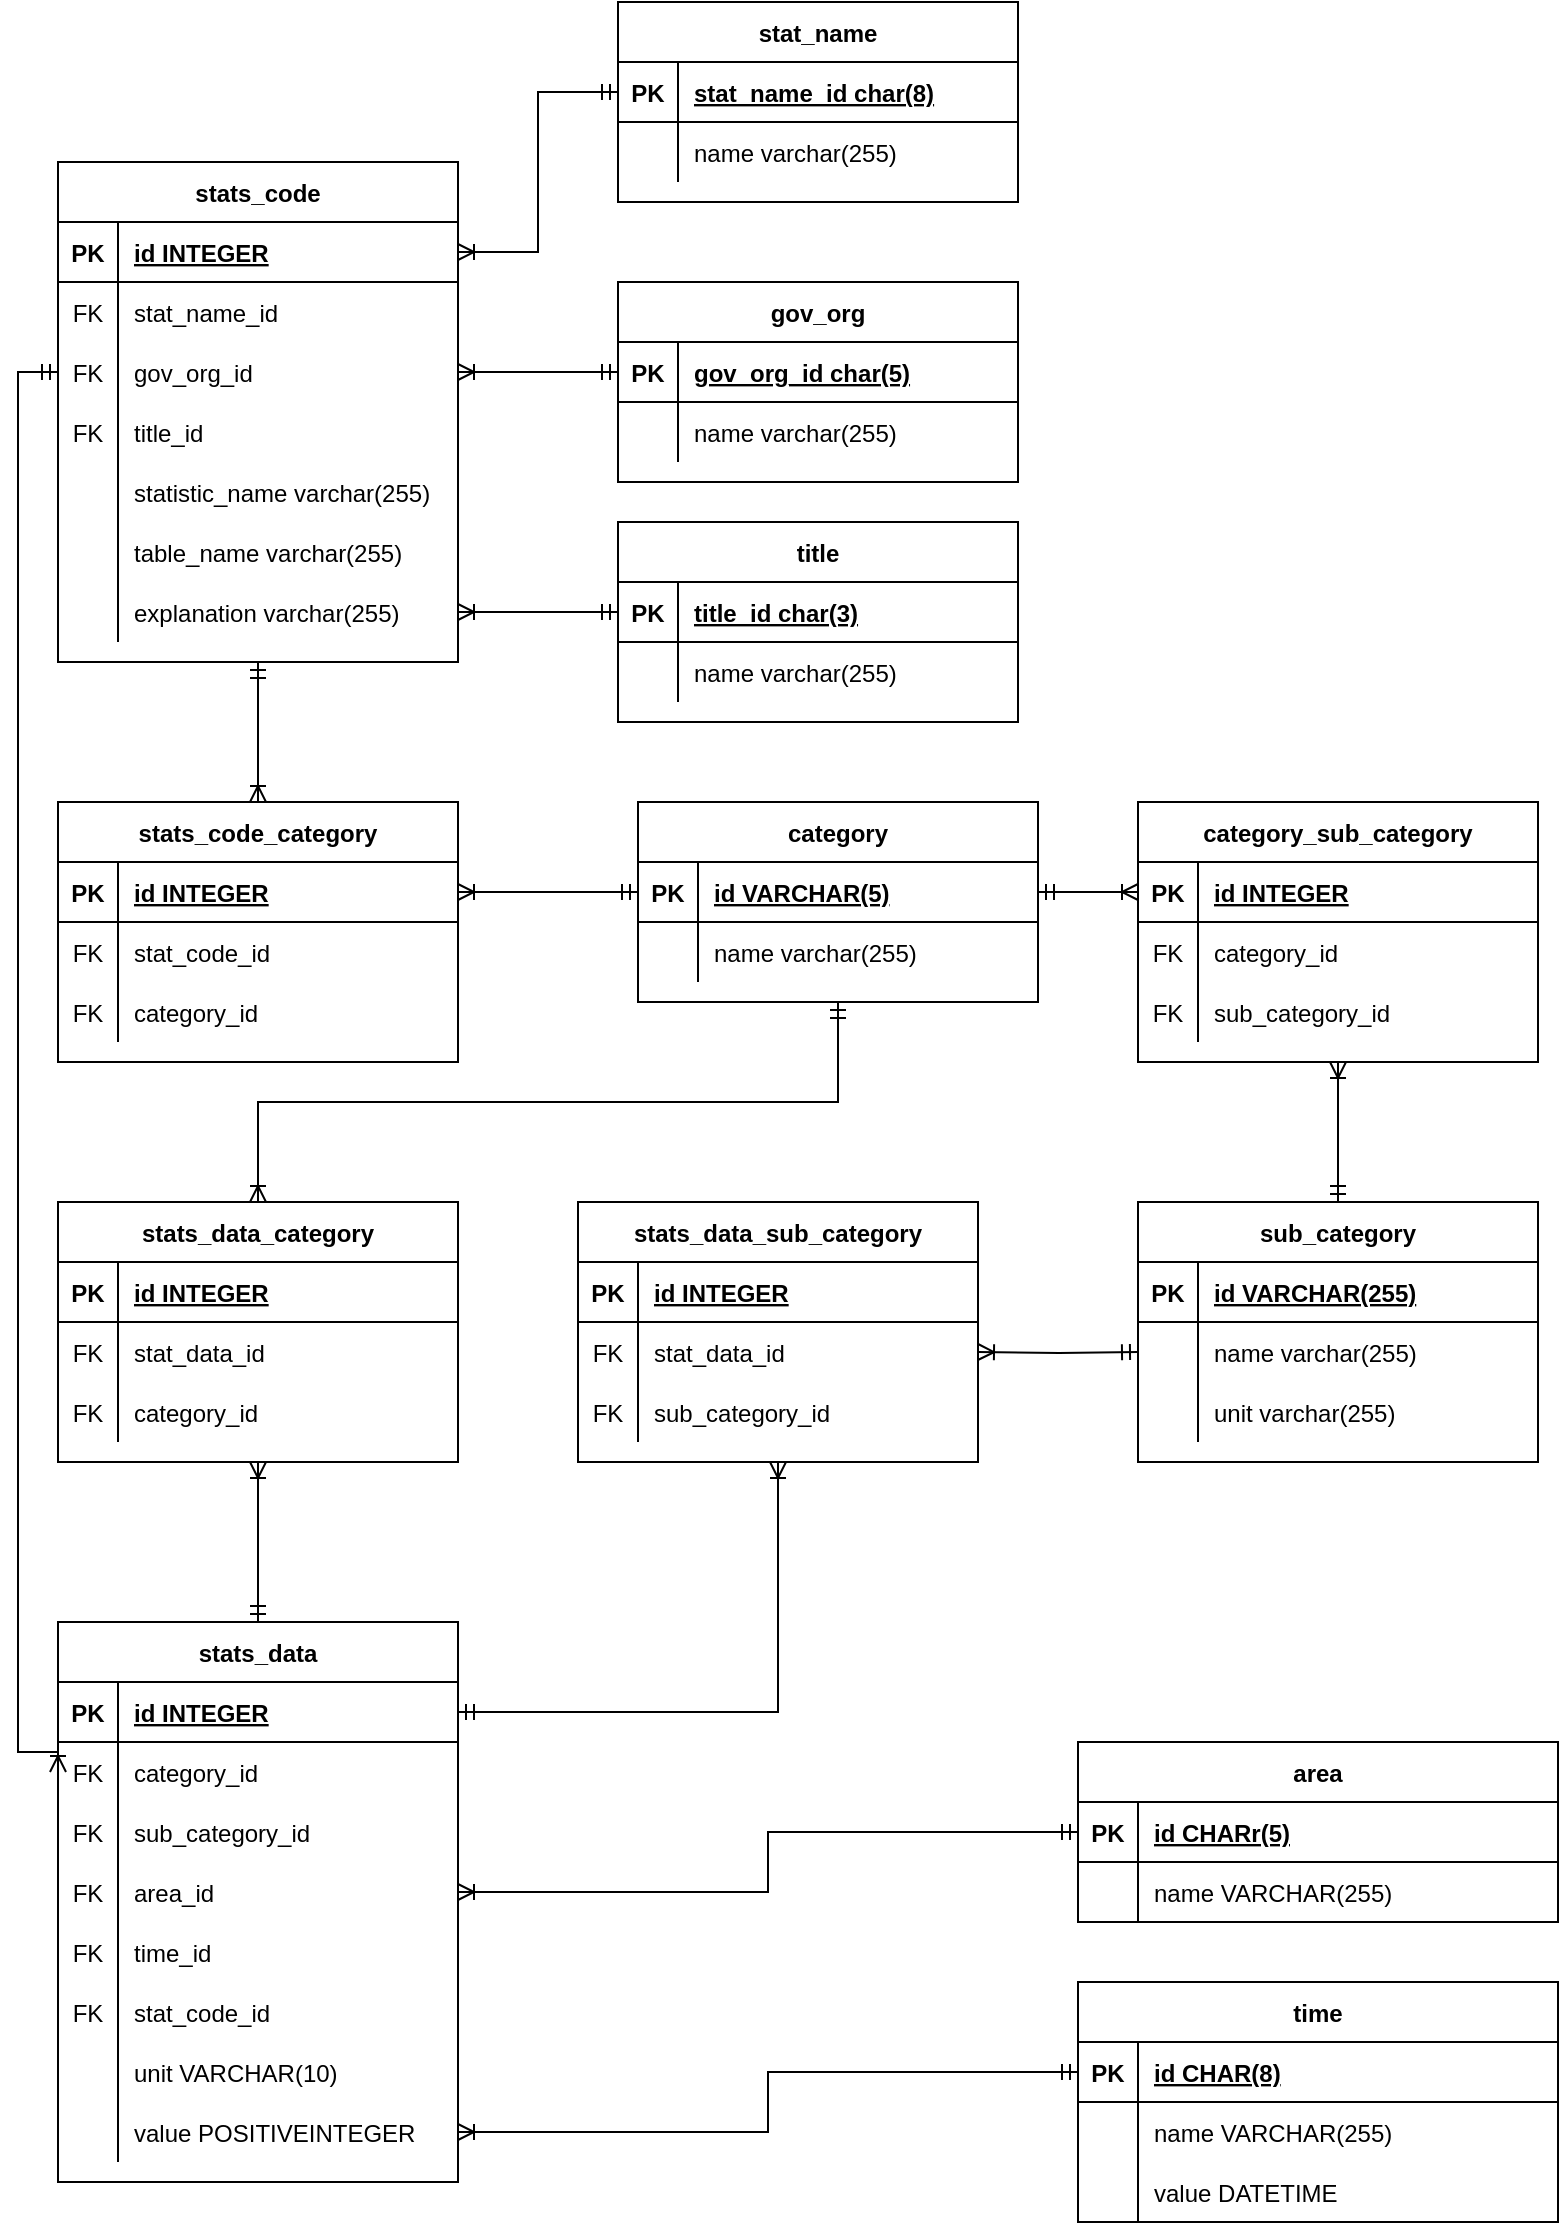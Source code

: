 <mxfile version="13.10.0" type="embed">
    <diagram name="総務省-人口推移" id="QLAtJqfeh-zhc2LYLoHJ">
        <mxGraphModel dx="878" dy="922" grid="1" gridSize="10" guides="1" tooltips="1" connect="1" arrows="1" fold="1" page="1" pageScale="1" pageWidth="827" pageHeight="1169" math="0" shadow="0">
            <root>
                <mxCell id="s3LGHubseZF1vsQ7J8gT-0"/>
                <mxCell id="s3LGHubseZF1vsQ7J8gT-1" parent="s3LGHubseZF1vsQ7J8gT-0"/>
                <mxCell id="s3LGHubseZF1vsQ7J8gT-2" value="stat_name" style="shape=table;startSize=30;container=1;collapsible=1;childLayout=tableLayout;fixedRows=1;rowLines=0;fontStyle=1;align=center;resizeLast=1;" parent="s3LGHubseZF1vsQ7J8gT-1" vertex="1">
                    <mxGeometry x="320" y="30" width="200" height="100" as="geometry">
                        <mxRectangle x="90" y="70" width="100" height="30" as="alternateBounds"/>
                    </mxGeometry>
                </mxCell>
                <mxCell id="s3LGHubseZF1vsQ7J8gT-3" value="" style="shape=partialRectangle;collapsible=0;dropTarget=0;pointerEvents=0;fillColor=none;top=0;left=0;bottom=1;right=0;points=[[0,0.5],[1,0.5]];portConstraint=eastwest;" parent="s3LGHubseZF1vsQ7J8gT-2" vertex="1">
                    <mxGeometry y="30" width="200" height="30" as="geometry"/>
                </mxCell>
                <mxCell id="s3LGHubseZF1vsQ7J8gT-4" value="PK" style="shape=partialRectangle;connectable=0;fillColor=none;top=0;left=0;bottom=0;right=0;fontStyle=1;overflow=hidden;" parent="s3LGHubseZF1vsQ7J8gT-3" vertex="1">
                    <mxGeometry width="30" height="30" as="geometry"/>
                </mxCell>
                <mxCell id="s3LGHubseZF1vsQ7J8gT-5" value="stat_name_id char(8)" style="shape=partialRectangle;connectable=0;fillColor=none;top=0;left=0;bottom=0;right=0;align=left;spacingLeft=6;fontStyle=5;overflow=hidden;" parent="s3LGHubseZF1vsQ7J8gT-3" vertex="1">
                    <mxGeometry x="30" width="170" height="30" as="geometry"/>
                </mxCell>
                <mxCell id="s3LGHubseZF1vsQ7J8gT-6" value="" style="shape=partialRectangle;collapsible=0;dropTarget=0;pointerEvents=0;fillColor=none;top=0;left=0;bottom=0;right=0;points=[[0,0.5],[1,0.5]];portConstraint=eastwest;" parent="s3LGHubseZF1vsQ7J8gT-2" vertex="1">
                    <mxGeometry y="60" width="200" height="30" as="geometry"/>
                </mxCell>
                <mxCell id="s3LGHubseZF1vsQ7J8gT-7" value="" style="shape=partialRectangle;connectable=0;fillColor=none;top=0;left=0;bottom=0;right=0;editable=1;overflow=hidden;" parent="s3LGHubseZF1vsQ7J8gT-6" vertex="1">
                    <mxGeometry width="30" height="30" as="geometry"/>
                </mxCell>
                <mxCell id="s3LGHubseZF1vsQ7J8gT-8" value="name varchar(255)" style="shape=partialRectangle;connectable=0;fillColor=none;top=0;left=0;bottom=0;right=0;align=left;spacingLeft=6;overflow=hidden;" parent="s3LGHubseZF1vsQ7J8gT-6" vertex="1">
                    <mxGeometry x="30" width="170" height="30" as="geometry"/>
                </mxCell>
                <mxCell id="s3LGHubseZF1vsQ7J8gT-9" value="gov_org" style="shape=table;startSize=30;container=1;collapsible=1;childLayout=tableLayout;fixedRows=1;rowLines=0;fontStyle=1;align=center;resizeLast=1;" parent="s3LGHubseZF1vsQ7J8gT-1" vertex="1">
                    <mxGeometry x="320" y="170" width="200" height="100" as="geometry">
                        <mxRectangle x="90" y="70" width="100" height="30" as="alternateBounds"/>
                    </mxGeometry>
                </mxCell>
                <mxCell id="s3LGHubseZF1vsQ7J8gT-10" value="" style="shape=partialRectangle;collapsible=0;dropTarget=0;pointerEvents=0;fillColor=none;top=0;left=0;bottom=1;right=0;points=[[0,0.5],[1,0.5]];portConstraint=eastwest;" parent="s3LGHubseZF1vsQ7J8gT-9" vertex="1">
                    <mxGeometry y="30" width="200" height="30" as="geometry"/>
                </mxCell>
                <mxCell id="s3LGHubseZF1vsQ7J8gT-11" value="PK" style="shape=partialRectangle;connectable=0;fillColor=none;top=0;left=0;bottom=0;right=0;fontStyle=1;overflow=hidden;" parent="s3LGHubseZF1vsQ7J8gT-10" vertex="1">
                    <mxGeometry width="30" height="30" as="geometry"/>
                </mxCell>
                <mxCell id="s3LGHubseZF1vsQ7J8gT-12" value="gov_org_id char(5)" style="shape=partialRectangle;connectable=0;fillColor=none;top=0;left=0;bottom=0;right=0;align=left;spacingLeft=6;fontStyle=5;overflow=hidden;" parent="s3LGHubseZF1vsQ7J8gT-10" vertex="1">
                    <mxGeometry x="30" width="170" height="30" as="geometry"/>
                </mxCell>
                <mxCell id="s3LGHubseZF1vsQ7J8gT-13" value="" style="shape=partialRectangle;collapsible=0;dropTarget=0;pointerEvents=0;fillColor=none;top=0;left=0;bottom=0;right=0;points=[[0,0.5],[1,0.5]];portConstraint=eastwest;" parent="s3LGHubseZF1vsQ7J8gT-9" vertex="1">
                    <mxGeometry y="60" width="200" height="30" as="geometry"/>
                </mxCell>
                <mxCell id="s3LGHubseZF1vsQ7J8gT-14" value="" style="shape=partialRectangle;connectable=0;fillColor=none;top=0;left=0;bottom=0;right=0;editable=1;overflow=hidden;" parent="s3LGHubseZF1vsQ7J8gT-13" vertex="1">
                    <mxGeometry width="30" height="30" as="geometry"/>
                </mxCell>
                <mxCell id="s3LGHubseZF1vsQ7J8gT-15" value="name varchar(255)" style="shape=partialRectangle;connectable=0;fillColor=none;top=0;left=0;bottom=0;right=0;align=left;spacingLeft=6;overflow=hidden;" parent="s3LGHubseZF1vsQ7J8gT-13" vertex="1">
                    <mxGeometry x="30" width="170" height="30" as="geometry"/>
                </mxCell>
                <mxCell id="s3LGHubseZF1vsQ7J8gT-16" value="title" style="shape=table;startSize=30;container=1;collapsible=1;childLayout=tableLayout;fixedRows=1;rowLines=0;fontStyle=1;align=center;resizeLast=1;" parent="s3LGHubseZF1vsQ7J8gT-1" vertex="1">
                    <mxGeometry x="320" y="290" width="200" height="100" as="geometry">
                        <mxRectangle x="90" y="70" width="100" height="30" as="alternateBounds"/>
                    </mxGeometry>
                </mxCell>
                <mxCell id="s3LGHubseZF1vsQ7J8gT-17" value="" style="shape=partialRectangle;collapsible=0;dropTarget=0;pointerEvents=0;fillColor=none;top=0;left=0;bottom=1;right=0;points=[[0,0.5],[1,0.5]];portConstraint=eastwest;" parent="s3LGHubseZF1vsQ7J8gT-16" vertex="1">
                    <mxGeometry y="30" width="200" height="30" as="geometry"/>
                </mxCell>
                <mxCell id="s3LGHubseZF1vsQ7J8gT-18" value="PK" style="shape=partialRectangle;connectable=0;fillColor=none;top=0;left=0;bottom=0;right=0;fontStyle=1;overflow=hidden;" parent="s3LGHubseZF1vsQ7J8gT-17" vertex="1">
                    <mxGeometry width="30" height="30" as="geometry"/>
                </mxCell>
                <mxCell id="s3LGHubseZF1vsQ7J8gT-19" value="title_id char(3)" style="shape=partialRectangle;connectable=0;fillColor=none;top=0;left=0;bottom=0;right=0;align=left;spacingLeft=6;fontStyle=5;overflow=hidden;" parent="s3LGHubseZF1vsQ7J8gT-17" vertex="1">
                    <mxGeometry x="30" width="170" height="30" as="geometry"/>
                </mxCell>
                <mxCell id="s3LGHubseZF1vsQ7J8gT-20" value="" style="shape=partialRectangle;collapsible=0;dropTarget=0;pointerEvents=0;fillColor=none;top=0;left=0;bottom=0;right=0;points=[[0,0.5],[1,0.5]];portConstraint=eastwest;" parent="s3LGHubseZF1vsQ7J8gT-16" vertex="1">
                    <mxGeometry y="60" width="200" height="30" as="geometry"/>
                </mxCell>
                <mxCell id="s3LGHubseZF1vsQ7J8gT-21" value="" style="shape=partialRectangle;connectable=0;fillColor=none;top=0;left=0;bottom=0;right=0;editable=1;overflow=hidden;" parent="s3LGHubseZF1vsQ7J8gT-20" vertex="1">
                    <mxGeometry width="30" height="30" as="geometry"/>
                </mxCell>
                <mxCell id="s3LGHubseZF1vsQ7J8gT-22" value="name varchar(255)" style="shape=partialRectangle;connectable=0;fillColor=none;top=0;left=0;bottom=0;right=0;align=left;spacingLeft=6;overflow=hidden;" parent="s3LGHubseZF1vsQ7J8gT-20" vertex="1">
                    <mxGeometry x="30" width="170" height="30" as="geometry"/>
                </mxCell>
                <mxCell id="s3LGHubseZF1vsQ7J8gT-23" value="stats_code" style="shape=table;startSize=30;container=1;collapsible=1;childLayout=tableLayout;fixedRows=1;rowLines=0;fontStyle=1;align=center;resizeLast=1;" parent="s3LGHubseZF1vsQ7J8gT-1" vertex="1">
                    <mxGeometry x="40" y="110" width="200" height="250" as="geometry"/>
                </mxCell>
                <mxCell id="s3LGHubseZF1vsQ7J8gT-24" value="" style="shape=partialRectangle;collapsible=0;dropTarget=0;pointerEvents=0;fillColor=none;top=0;left=0;bottom=1;right=0;points=[[0,0.5],[1,0.5]];portConstraint=eastwest;" parent="s3LGHubseZF1vsQ7J8gT-23" vertex="1">
                    <mxGeometry y="30" width="200" height="30" as="geometry"/>
                </mxCell>
                <mxCell id="s3LGHubseZF1vsQ7J8gT-25" value="PK" style="shape=partialRectangle;connectable=0;fillColor=none;top=0;left=0;bottom=0;right=0;fontStyle=1;overflow=hidden;" parent="s3LGHubseZF1vsQ7J8gT-24" vertex="1">
                    <mxGeometry width="30" height="30" as="geometry"/>
                </mxCell>
                <mxCell id="s3LGHubseZF1vsQ7J8gT-26" value="id INTEGER" style="shape=partialRectangle;connectable=0;fillColor=none;top=0;left=0;bottom=0;right=0;align=left;spacingLeft=6;fontStyle=5;overflow=hidden;" parent="s3LGHubseZF1vsQ7J8gT-24" vertex="1">
                    <mxGeometry x="30" width="170" height="30" as="geometry"/>
                </mxCell>
                <mxCell id="s3LGHubseZF1vsQ7J8gT-27" value="" style="shape=partialRectangle;collapsible=0;dropTarget=0;pointerEvents=0;fillColor=none;top=0;left=0;bottom=0;right=0;points=[[0,0.5],[1,0.5]];portConstraint=eastwest;" parent="s3LGHubseZF1vsQ7J8gT-23" vertex="1">
                    <mxGeometry y="60" width="200" height="30" as="geometry"/>
                </mxCell>
                <mxCell id="s3LGHubseZF1vsQ7J8gT-28" value="FK" style="shape=partialRectangle;connectable=0;fillColor=none;top=0;left=0;bottom=0;right=0;fontStyle=0;overflow=hidden;" parent="s3LGHubseZF1vsQ7J8gT-27" vertex="1">
                    <mxGeometry width="30" height="30" as="geometry"/>
                </mxCell>
                <mxCell id="s3LGHubseZF1vsQ7J8gT-29" value="stat_name_id" style="shape=partialRectangle;connectable=0;fillColor=none;top=0;left=0;bottom=0;right=0;align=left;spacingLeft=6;fontStyle=0;overflow=hidden;" parent="s3LGHubseZF1vsQ7J8gT-27" vertex="1">
                    <mxGeometry x="30" width="170" height="30" as="geometry"/>
                </mxCell>
                <mxCell id="s3LGHubseZF1vsQ7J8gT-30" value="" style="shape=partialRectangle;collapsible=0;dropTarget=0;pointerEvents=0;fillColor=none;top=0;left=0;bottom=0;right=0;points=[[0,0.5],[1,0.5]];portConstraint=eastwest;" parent="s3LGHubseZF1vsQ7J8gT-23" vertex="1">
                    <mxGeometry y="90" width="200" height="30" as="geometry"/>
                </mxCell>
                <mxCell id="s3LGHubseZF1vsQ7J8gT-31" value="FK" style="shape=partialRectangle;connectable=0;fillColor=none;top=0;left=0;bottom=0;right=0;editable=1;overflow=hidden;" parent="s3LGHubseZF1vsQ7J8gT-30" vertex="1">
                    <mxGeometry width="30" height="30" as="geometry"/>
                </mxCell>
                <mxCell id="s3LGHubseZF1vsQ7J8gT-32" value="gov_org_id" style="shape=partialRectangle;connectable=0;fillColor=none;top=0;left=0;bottom=0;right=0;align=left;spacingLeft=6;overflow=hidden;" parent="s3LGHubseZF1vsQ7J8gT-30" vertex="1">
                    <mxGeometry x="30" width="170" height="30" as="geometry"/>
                </mxCell>
                <mxCell id="s3LGHubseZF1vsQ7J8gT-33" value="" style="shape=partialRectangle;collapsible=0;dropTarget=0;pointerEvents=0;fillColor=none;top=0;left=0;bottom=0;right=0;points=[[0,0.5],[1,0.5]];portConstraint=eastwest;" parent="s3LGHubseZF1vsQ7J8gT-23" vertex="1">
                    <mxGeometry y="120" width="200" height="30" as="geometry"/>
                </mxCell>
                <mxCell id="s3LGHubseZF1vsQ7J8gT-34" value="FK" style="shape=partialRectangle;connectable=0;fillColor=none;top=0;left=0;bottom=0;right=0;editable=1;overflow=hidden;" parent="s3LGHubseZF1vsQ7J8gT-33" vertex="1">
                    <mxGeometry width="30" height="30" as="geometry"/>
                </mxCell>
                <mxCell id="s3LGHubseZF1vsQ7J8gT-35" value="title_id" style="shape=partialRectangle;connectable=0;fillColor=none;top=0;left=0;bottom=0;right=0;align=left;spacingLeft=6;overflow=hidden;" parent="s3LGHubseZF1vsQ7J8gT-33" vertex="1">
                    <mxGeometry x="30" width="170" height="30" as="geometry"/>
                </mxCell>
                <mxCell id="s3LGHubseZF1vsQ7J8gT-36" value="" style="shape=partialRectangle;collapsible=0;dropTarget=0;pointerEvents=0;fillColor=none;top=0;left=0;bottom=0;right=0;points=[[0,0.5],[1,0.5]];portConstraint=eastwest;" parent="s3LGHubseZF1vsQ7J8gT-23" vertex="1">
                    <mxGeometry y="150" width="200" height="30" as="geometry"/>
                </mxCell>
                <mxCell id="s3LGHubseZF1vsQ7J8gT-37" value="" style="shape=partialRectangle;connectable=0;fillColor=none;top=0;left=0;bottom=0;right=0;editable=1;overflow=hidden;" parent="s3LGHubseZF1vsQ7J8gT-36" vertex="1">
                    <mxGeometry width="30" height="30" as="geometry"/>
                </mxCell>
                <mxCell id="s3LGHubseZF1vsQ7J8gT-38" value="statistic_name varchar(255)" style="shape=partialRectangle;connectable=0;fillColor=none;top=0;left=0;bottom=0;right=0;align=left;spacingLeft=6;overflow=hidden;" parent="s3LGHubseZF1vsQ7J8gT-36" vertex="1">
                    <mxGeometry x="30" width="170" height="30" as="geometry"/>
                </mxCell>
                <mxCell id="s3LGHubseZF1vsQ7J8gT-39" value="" style="shape=partialRectangle;collapsible=0;dropTarget=0;pointerEvents=0;fillColor=none;top=0;left=0;bottom=0;right=0;points=[[0,0.5],[1,0.5]];portConstraint=eastwest;" parent="s3LGHubseZF1vsQ7J8gT-23" vertex="1">
                    <mxGeometry y="180" width="200" height="30" as="geometry"/>
                </mxCell>
                <mxCell id="s3LGHubseZF1vsQ7J8gT-40" value="" style="shape=partialRectangle;connectable=0;fillColor=none;top=0;left=0;bottom=0;right=0;editable=1;overflow=hidden;" parent="s3LGHubseZF1vsQ7J8gT-39" vertex="1">
                    <mxGeometry width="30" height="30" as="geometry"/>
                </mxCell>
                <mxCell id="s3LGHubseZF1vsQ7J8gT-41" value="table_name varchar(255)" style="shape=partialRectangle;connectable=0;fillColor=none;top=0;left=0;bottom=0;right=0;align=left;spacingLeft=6;overflow=hidden;" parent="s3LGHubseZF1vsQ7J8gT-39" vertex="1">
                    <mxGeometry x="30" width="170" height="30" as="geometry"/>
                </mxCell>
                <mxCell id="s3LGHubseZF1vsQ7J8gT-42" value="" style="shape=partialRectangle;collapsible=0;dropTarget=0;pointerEvents=0;fillColor=none;top=0;left=0;bottom=0;right=0;points=[[0,0.5],[1,0.5]];portConstraint=eastwest;" parent="s3LGHubseZF1vsQ7J8gT-23" vertex="1">
                    <mxGeometry y="210" width="200" height="30" as="geometry"/>
                </mxCell>
                <mxCell id="s3LGHubseZF1vsQ7J8gT-43" value="" style="shape=partialRectangle;connectable=0;fillColor=none;top=0;left=0;bottom=0;right=0;editable=1;overflow=hidden;" parent="s3LGHubseZF1vsQ7J8gT-42" vertex="1">
                    <mxGeometry width="30" height="30" as="geometry"/>
                </mxCell>
                <mxCell id="s3LGHubseZF1vsQ7J8gT-44" value="explanation varchar(255)" style="shape=partialRectangle;connectable=0;fillColor=none;top=0;left=0;bottom=0;right=0;align=left;spacingLeft=6;overflow=hidden;" parent="s3LGHubseZF1vsQ7J8gT-42" vertex="1">
                    <mxGeometry x="30" width="170" height="30" as="geometry"/>
                </mxCell>
                <mxCell id="s3LGHubseZF1vsQ7J8gT-45" value="stats_data" style="shape=table;startSize=30;container=1;collapsible=1;childLayout=tableLayout;fixedRows=1;rowLines=0;fontStyle=1;align=center;resizeLast=1;" parent="s3LGHubseZF1vsQ7J8gT-1" vertex="1">
                    <mxGeometry x="40" y="840" width="200" height="280" as="geometry"/>
                </mxCell>
                <mxCell id="s3LGHubseZF1vsQ7J8gT-46" value="" style="shape=partialRectangle;collapsible=0;dropTarget=0;pointerEvents=0;fillColor=none;top=0;left=0;bottom=1;right=0;points=[[0,0.5],[1,0.5]];portConstraint=eastwest;" parent="s3LGHubseZF1vsQ7J8gT-45" vertex="1">
                    <mxGeometry y="30" width="200" height="30" as="geometry"/>
                </mxCell>
                <mxCell id="s3LGHubseZF1vsQ7J8gT-47" value="PK" style="shape=partialRectangle;connectable=0;fillColor=none;top=0;left=0;bottom=0;right=0;fontStyle=1;overflow=hidden;" parent="s3LGHubseZF1vsQ7J8gT-46" vertex="1">
                    <mxGeometry width="30" height="30" as="geometry"/>
                </mxCell>
                <mxCell id="s3LGHubseZF1vsQ7J8gT-48" value="id INTEGER" style="shape=partialRectangle;connectable=0;fillColor=none;top=0;left=0;bottom=0;right=0;align=left;spacingLeft=6;fontStyle=5;overflow=hidden;" parent="s3LGHubseZF1vsQ7J8gT-46" vertex="1">
                    <mxGeometry x="30" width="170" height="30" as="geometry"/>
                </mxCell>
                <mxCell id="s3LGHubseZF1vsQ7J8gT-49" value="" style="shape=partialRectangle;collapsible=0;dropTarget=0;pointerEvents=0;fillColor=none;top=0;left=0;bottom=0;right=0;points=[[0,0.5],[1,0.5]];portConstraint=eastwest;" parent="s3LGHubseZF1vsQ7J8gT-45" vertex="1">
                    <mxGeometry y="60" width="200" height="30" as="geometry"/>
                </mxCell>
                <mxCell id="s3LGHubseZF1vsQ7J8gT-50" value="FK" style="shape=partialRectangle;connectable=0;fillColor=none;top=0;left=0;bottom=0;right=0;editable=1;overflow=hidden;" parent="s3LGHubseZF1vsQ7J8gT-49" vertex="1">
                    <mxGeometry width="30" height="30" as="geometry"/>
                </mxCell>
                <mxCell id="s3LGHubseZF1vsQ7J8gT-51" value="category_id" style="shape=partialRectangle;connectable=0;fillColor=none;top=0;left=0;bottom=0;right=0;align=left;spacingLeft=6;overflow=hidden;" parent="s3LGHubseZF1vsQ7J8gT-49" vertex="1">
                    <mxGeometry x="30" width="170" height="30" as="geometry"/>
                </mxCell>
                <mxCell id="TwihIt5AdiHZmhEPy1HX-29" value="" style="shape=partialRectangle;collapsible=0;dropTarget=0;pointerEvents=0;fillColor=none;top=0;left=0;bottom=0;right=0;points=[[0,0.5],[1,0.5]];portConstraint=eastwest;" vertex="1" parent="s3LGHubseZF1vsQ7J8gT-45">
                    <mxGeometry y="90" width="200" height="30" as="geometry"/>
                </mxCell>
                <mxCell id="TwihIt5AdiHZmhEPy1HX-30" value="FK" style="shape=partialRectangle;connectable=0;fillColor=none;top=0;left=0;bottom=0;right=0;editable=1;overflow=hidden;" vertex="1" parent="TwihIt5AdiHZmhEPy1HX-29">
                    <mxGeometry width="30" height="30" as="geometry"/>
                </mxCell>
                <mxCell id="TwihIt5AdiHZmhEPy1HX-31" value="sub_category_id" style="shape=partialRectangle;connectable=0;fillColor=none;top=0;left=0;bottom=0;right=0;align=left;spacingLeft=6;overflow=hidden;" vertex="1" parent="TwihIt5AdiHZmhEPy1HX-29">
                    <mxGeometry x="30" width="170" height="30" as="geometry"/>
                </mxCell>
                <mxCell id="s3LGHubseZF1vsQ7J8gT-52" value="" style="shape=partialRectangle;collapsible=0;dropTarget=0;pointerEvents=0;fillColor=none;top=0;left=0;bottom=0;right=0;points=[[0,0.5],[1,0.5]];portConstraint=eastwest;" parent="s3LGHubseZF1vsQ7J8gT-45" vertex="1">
                    <mxGeometry y="120" width="200" height="30" as="geometry"/>
                </mxCell>
                <mxCell id="s3LGHubseZF1vsQ7J8gT-53" value="FK" style="shape=partialRectangle;connectable=0;fillColor=none;top=0;left=0;bottom=0;right=0;editable=1;overflow=hidden;" parent="s3LGHubseZF1vsQ7J8gT-52" vertex="1">
                    <mxGeometry width="30" height="30" as="geometry"/>
                </mxCell>
                <mxCell id="s3LGHubseZF1vsQ7J8gT-54" value="area_id" style="shape=partialRectangle;connectable=0;fillColor=none;top=0;left=0;bottom=0;right=0;align=left;spacingLeft=6;overflow=hidden;" parent="s3LGHubseZF1vsQ7J8gT-52" vertex="1">
                    <mxGeometry x="30" width="170" height="30" as="geometry"/>
                </mxCell>
                <mxCell id="s3LGHubseZF1vsQ7J8gT-55" value="" style="shape=partialRectangle;collapsible=0;dropTarget=0;pointerEvents=0;fillColor=none;top=0;left=0;bottom=0;right=0;points=[[0,0.5],[1,0.5]];portConstraint=eastwest;" parent="s3LGHubseZF1vsQ7J8gT-45" vertex="1">
                    <mxGeometry y="150" width="200" height="30" as="geometry"/>
                </mxCell>
                <mxCell id="s3LGHubseZF1vsQ7J8gT-56" value="FK" style="shape=partialRectangle;connectable=0;fillColor=none;top=0;left=0;bottom=0;right=0;editable=1;overflow=hidden;" parent="s3LGHubseZF1vsQ7J8gT-55" vertex="1">
                    <mxGeometry width="30" height="30" as="geometry"/>
                </mxCell>
                <mxCell id="s3LGHubseZF1vsQ7J8gT-57" value="time_id" style="shape=partialRectangle;connectable=0;fillColor=none;top=0;left=0;bottom=0;right=0;align=left;spacingLeft=6;overflow=hidden;" parent="s3LGHubseZF1vsQ7J8gT-55" vertex="1">
                    <mxGeometry x="30" width="170" height="30" as="geometry"/>
                </mxCell>
                <mxCell id="s3LGHubseZF1vsQ7J8gT-58" value="" style="shape=partialRectangle;collapsible=0;dropTarget=0;pointerEvents=0;fillColor=none;top=0;left=0;bottom=0;right=0;points=[[0,0.5],[1,0.5]];portConstraint=eastwest;" parent="s3LGHubseZF1vsQ7J8gT-45" vertex="1">
                    <mxGeometry y="180" width="200" height="30" as="geometry"/>
                </mxCell>
                <mxCell id="s3LGHubseZF1vsQ7J8gT-59" value="FK" style="shape=partialRectangle;connectable=0;fillColor=none;top=0;left=0;bottom=0;right=0;editable=1;overflow=hidden;" parent="s3LGHubseZF1vsQ7J8gT-58" vertex="1">
                    <mxGeometry width="30" height="30" as="geometry"/>
                </mxCell>
                <mxCell id="s3LGHubseZF1vsQ7J8gT-60" value="stat_code_id" style="shape=partialRectangle;connectable=0;fillColor=none;top=0;left=0;bottom=0;right=0;align=left;spacingLeft=6;overflow=hidden;" parent="s3LGHubseZF1vsQ7J8gT-58" vertex="1">
                    <mxGeometry x="30" width="170" height="30" as="geometry"/>
                </mxCell>
                <mxCell id="s3LGHubseZF1vsQ7J8gT-61" value="" style="shape=partialRectangle;collapsible=0;dropTarget=0;pointerEvents=0;fillColor=none;top=0;left=0;bottom=0;right=0;points=[[0,0.5],[1,0.5]];portConstraint=eastwest;" parent="s3LGHubseZF1vsQ7J8gT-45" vertex="1">
                    <mxGeometry y="210" width="200" height="30" as="geometry"/>
                </mxCell>
                <mxCell id="s3LGHubseZF1vsQ7J8gT-62" value="" style="shape=partialRectangle;connectable=0;fillColor=none;top=0;left=0;bottom=0;right=0;editable=1;overflow=hidden;" parent="s3LGHubseZF1vsQ7J8gT-61" vertex="1">
                    <mxGeometry width="30" height="30" as="geometry"/>
                </mxCell>
                <mxCell id="s3LGHubseZF1vsQ7J8gT-63" value="unit VARCHAR(10)" style="shape=partialRectangle;connectable=0;fillColor=none;top=0;left=0;bottom=0;right=0;align=left;spacingLeft=6;overflow=hidden;" parent="s3LGHubseZF1vsQ7J8gT-61" vertex="1">
                    <mxGeometry x="30" width="170" height="30" as="geometry"/>
                </mxCell>
                <mxCell id="s3LGHubseZF1vsQ7J8gT-64" value="" style="shape=partialRectangle;collapsible=0;dropTarget=0;pointerEvents=0;fillColor=none;top=0;left=0;bottom=0;right=0;points=[[0,0.5],[1,0.5]];portConstraint=eastwest;" parent="s3LGHubseZF1vsQ7J8gT-45" vertex="1">
                    <mxGeometry y="240" width="200" height="30" as="geometry"/>
                </mxCell>
                <mxCell id="s3LGHubseZF1vsQ7J8gT-65" value="" style="shape=partialRectangle;connectable=0;fillColor=none;top=0;left=0;bottom=0;right=0;editable=1;overflow=hidden;" parent="s3LGHubseZF1vsQ7J8gT-64" vertex="1">
                    <mxGeometry width="30" height="30" as="geometry"/>
                </mxCell>
                <mxCell id="s3LGHubseZF1vsQ7J8gT-66" value="value POSITIVEINTEGER" style="shape=partialRectangle;connectable=0;fillColor=none;top=0;left=0;bottom=0;right=0;align=left;spacingLeft=6;overflow=hidden;" parent="s3LGHubseZF1vsQ7J8gT-64" vertex="1">
                    <mxGeometry x="30" width="170" height="30" as="geometry"/>
                </mxCell>
                <mxCell id="s3LGHubseZF1vsQ7J8gT-77" value="area" style="shape=table;startSize=30;container=1;collapsible=1;childLayout=tableLayout;fixedRows=1;rowLines=0;fontStyle=1;align=center;resizeLast=1;" parent="s3LGHubseZF1vsQ7J8gT-1" vertex="1">
                    <mxGeometry x="550" y="900" width="240" height="90" as="geometry"/>
                </mxCell>
                <mxCell id="s3LGHubseZF1vsQ7J8gT-78" value="" style="shape=partialRectangle;collapsible=0;dropTarget=0;pointerEvents=0;fillColor=none;top=0;left=0;bottom=1;right=0;points=[[0,0.5],[1,0.5]];portConstraint=eastwest;" parent="s3LGHubseZF1vsQ7J8gT-77" vertex="1">
                    <mxGeometry y="30" width="240" height="30" as="geometry"/>
                </mxCell>
                <mxCell id="s3LGHubseZF1vsQ7J8gT-79" value="PK" style="shape=partialRectangle;connectable=0;fillColor=none;top=0;left=0;bottom=0;right=0;fontStyle=1;overflow=hidden;" parent="s3LGHubseZF1vsQ7J8gT-78" vertex="1">
                    <mxGeometry width="30" height="30" as="geometry"/>
                </mxCell>
                <mxCell id="s3LGHubseZF1vsQ7J8gT-80" value="id CHARr(5)" style="shape=partialRectangle;connectable=0;fillColor=none;top=0;left=0;bottom=0;right=0;align=left;spacingLeft=6;fontStyle=5;overflow=hidden;" parent="s3LGHubseZF1vsQ7J8gT-78" vertex="1">
                    <mxGeometry x="30" width="210" height="30" as="geometry"/>
                </mxCell>
                <mxCell id="s3LGHubseZF1vsQ7J8gT-81" value="" style="shape=partialRectangle;collapsible=0;dropTarget=0;pointerEvents=0;fillColor=none;top=0;left=0;bottom=0;right=0;points=[[0,0.5],[1,0.5]];portConstraint=eastwest;" parent="s3LGHubseZF1vsQ7J8gT-77" vertex="1">
                    <mxGeometry y="60" width="240" height="30" as="geometry"/>
                </mxCell>
                <mxCell id="s3LGHubseZF1vsQ7J8gT-82" value="" style="shape=partialRectangle;connectable=0;fillColor=none;top=0;left=0;bottom=0;right=0;editable=1;overflow=hidden;" parent="s3LGHubseZF1vsQ7J8gT-81" vertex="1">
                    <mxGeometry width="30" height="30" as="geometry"/>
                </mxCell>
                <mxCell id="s3LGHubseZF1vsQ7J8gT-83" value="name VARCHAR(255)" style="shape=partialRectangle;connectable=0;fillColor=none;top=0;left=0;bottom=0;right=0;align=left;spacingLeft=6;overflow=hidden;" parent="s3LGHubseZF1vsQ7J8gT-81" vertex="1">
                    <mxGeometry x="30" width="210" height="30" as="geometry"/>
                </mxCell>
                <mxCell id="s3LGHubseZF1vsQ7J8gT-84" value="time" style="shape=table;startSize=30;container=1;collapsible=1;childLayout=tableLayout;fixedRows=1;rowLines=0;fontStyle=1;align=center;resizeLast=1;" parent="s3LGHubseZF1vsQ7J8gT-1" vertex="1">
                    <mxGeometry x="550" y="1020" width="240" height="120" as="geometry"/>
                </mxCell>
                <mxCell id="s3LGHubseZF1vsQ7J8gT-85" value="" style="shape=partialRectangle;collapsible=0;dropTarget=0;pointerEvents=0;fillColor=none;top=0;left=0;bottom=1;right=0;points=[[0,0.5],[1,0.5]];portConstraint=eastwest;" parent="s3LGHubseZF1vsQ7J8gT-84" vertex="1">
                    <mxGeometry y="30" width="240" height="30" as="geometry"/>
                </mxCell>
                <mxCell id="s3LGHubseZF1vsQ7J8gT-86" value="PK" style="shape=partialRectangle;connectable=0;fillColor=none;top=0;left=0;bottom=0;right=0;fontStyle=1;overflow=hidden;" parent="s3LGHubseZF1vsQ7J8gT-85" vertex="1">
                    <mxGeometry width="30" height="30" as="geometry"/>
                </mxCell>
                <mxCell id="s3LGHubseZF1vsQ7J8gT-87" value="id CHAR(8)" style="shape=partialRectangle;connectable=0;fillColor=none;top=0;left=0;bottom=0;right=0;align=left;spacingLeft=6;fontStyle=5;overflow=hidden;" parent="s3LGHubseZF1vsQ7J8gT-85" vertex="1">
                    <mxGeometry x="30" width="210" height="30" as="geometry"/>
                </mxCell>
                <mxCell id="TwihIt5AdiHZmhEPy1HX-0" value="" style="shape=partialRectangle;collapsible=0;dropTarget=0;pointerEvents=0;fillColor=none;top=0;left=0;bottom=0;right=0;points=[[0,0.5],[1,0.5]];portConstraint=eastwest;" vertex="1" parent="s3LGHubseZF1vsQ7J8gT-84">
                    <mxGeometry y="60" width="240" height="30" as="geometry"/>
                </mxCell>
                <mxCell id="TwihIt5AdiHZmhEPy1HX-1" value="" style="shape=partialRectangle;connectable=0;fillColor=none;top=0;left=0;bottom=0;right=0;editable=1;overflow=hidden;" vertex="1" parent="TwihIt5AdiHZmhEPy1HX-0">
                    <mxGeometry width="30" height="30" as="geometry"/>
                </mxCell>
                <mxCell id="TwihIt5AdiHZmhEPy1HX-2" value="name VARCHAR(255)" style="shape=partialRectangle;connectable=0;fillColor=none;top=0;left=0;bottom=0;right=0;align=left;spacingLeft=6;overflow=hidden;" vertex="1" parent="TwihIt5AdiHZmhEPy1HX-0">
                    <mxGeometry x="30" width="210" height="30" as="geometry"/>
                </mxCell>
                <mxCell id="s3LGHubseZF1vsQ7J8gT-88" value="" style="shape=partialRectangle;collapsible=0;dropTarget=0;pointerEvents=0;fillColor=none;top=0;left=0;bottom=0;right=0;points=[[0,0.5],[1,0.5]];portConstraint=eastwest;" parent="s3LGHubseZF1vsQ7J8gT-84" vertex="1">
                    <mxGeometry y="90" width="240" height="30" as="geometry"/>
                </mxCell>
                <mxCell id="s3LGHubseZF1vsQ7J8gT-89" value="" style="shape=partialRectangle;connectable=0;fillColor=none;top=0;left=0;bottom=0;right=0;editable=1;overflow=hidden;" parent="s3LGHubseZF1vsQ7J8gT-88" vertex="1">
                    <mxGeometry width="30" height="30" as="geometry"/>
                </mxCell>
                <mxCell id="s3LGHubseZF1vsQ7J8gT-90" value="value DATETIME" style="shape=partialRectangle;connectable=0;fillColor=none;top=0;left=0;bottom=0;right=0;align=left;spacingLeft=6;overflow=hidden;" parent="s3LGHubseZF1vsQ7J8gT-88" vertex="1">
                    <mxGeometry x="30" width="210" height="30" as="geometry"/>
                </mxCell>
                <mxCell id="s3LGHubseZF1vsQ7J8gT-98" value="sub_category" style="shape=table;startSize=30;container=1;collapsible=1;childLayout=tableLayout;fixedRows=1;rowLines=0;fontStyle=1;align=center;resizeLast=1;" parent="s3LGHubseZF1vsQ7J8gT-1" vertex="1">
                    <mxGeometry x="580" y="630" width="200" height="130" as="geometry">
                        <mxRectangle x="90" y="70" width="100" height="30" as="alternateBounds"/>
                    </mxGeometry>
                </mxCell>
                <mxCell id="s3LGHubseZF1vsQ7J8gT-99" value="" style="shape=partialRectangle;collapsible=0;dropTarget=0;pointerEvents=0;fillColor=none;top=0;left=0;bottom=1;right=0;points=[[0,0.5],[1,0.5]];portConstraint=eastwest;" parent="s3LGHubseZF1vsQ7J8gT-98" vertex="1">
                    <mxGeometry y="30" width="200" height="30" as="geometry"/>
                </mxCell>
                <mxCell id="s3LGHubseZF1vsQ7J8gT-100" value="PK" style="shape=partialRectangle;connectable=0;fillColor=none;top=0;left=0;bottom=0;right=0;fontStyle=1;overflow=hidden;" parent="s3LGHubseZF1vsQ7J8gT-99" vertex="1">
                    <mxGeometry width="30" height="30" as="geometry"/>
                </mxCell>
                <mxCell id="s3LGHubseZF1vsQ7J8gT-101" value="id VARCHAR(255)" style="shape=partialRectangle;connectable=0;fillColor=none;top=0;left=0;bottom=0;right=0;align=left;spacingLeft=6;fontStyle=5;overflow=hidden;" parent="s3LGHubseZF1vsQ7J8gT-99" vertex="1">
                    <mxGeometry x="30" width="170" height="30" as="geometry"/>
                </mxCell>
                <mxCell id="s3LGHubseZF1vsQ7J8gT-102" value="" style="shape=partialRectangle;collapsible=0;dropTarget=0;pointerEvents=0;fillColor=none;top=0;left=0;bottom=0;right=0;points=[[0,0.5],[1,0.5]];portConstraint=eastwest;" parent="s3LGHubseZF1vsQ7J8gT-98" vertex="1">
                    <mxGeometry y="60" width="200" height="30" as="geometry"/>
                </mxCell>
                <mxCell id="s3LGHubseZF1vsQ7J8gT-103" value="" style="shape=partialRectangle;connectable=0;fillColor=none;top=0;left=0;bottom=0;right=0;editable=1;overflow=hidden;" parent="s3LGHubseZF1vsQ7J8gT-102" vertex="1">
                    <mxGeometry width="30" height="30" as="geometry"/>
                </mxCell>
                <mxCell id="s3LGHubseZF1vsQ7J8gT-104" value="name varchar(255)" style="shape=partialRectangle;connectable=0;fillColor=none;top=0;left=0;bottom=0;right=0;align=left;spacingLeft=6;overflow=hidden;" parent="s3LGHubseZF1vsQ7J8gT-102" vertex="1">
                    <mxGeometry x="30" width="170" height="30" as="geometry"/>
                </mxCell>
                <mxCell id="s3LGHubseZF1vsQ7J8gT-107" value="" style="shape=partialRectangle;collapsible=0;dropTarget=0;pointerEvents=0;fillColor=none;top=0;left=0;bottom=0;right=0;points=[[0,0.5],[1,0.5]];portConstraint=eastwest;" parent="s3LGHubseZF1vsQ7J8gT-98" vertex="1">
                    <mxGeometry y="90" width="200" height="30" as="geometry"/>
                </mxCell>
                <mxCell id="s3LGHubseZF1vsQ7J8gT-108" value="" style="shape=partialRectangle;connectable=0;fillColor=none;top=0;left=0;bottom=0;right=0;editable=1;overflow=hidden;" parent="s3LGHubseZF1vsQ7J8gT-107" vertex="1">
                    <mxGeometry width="30" height="30" as="geometry"/>
                </mxCell>
                <mxCell id="s3LGHubseZF1vsQ7J8gT-109" value="unit varchar(255)" style="shape=partialRectangle;connectable=0;fillColor=none;top=0;left=0;bottom=0;right=0;align=left;spacingLeft=6;overflow=hidden;" parent="s3LGHubseZF1vsQ7J8gT-107" vertex="1">
                    <mxGeometry x="30" width="170" height="30" as="geometry"/>
                </mxCell>
                <mxCell id="s3LGHubseZF1vsQ7J8gT-119" style="edgeStyle=orthogonalEdgeStyle;rounded=0;orthogonalLoop=1;jettySize=auto;html=1;exitX=0.5;exitY=1;exitDx=0;exitDy=0;endArrow=ERmandOne;endFill=0;entryX=0.5;entryY=0;entryDx=0;entryDy=0;startArrow=ERoneToMany;startFill=0;" parent="s3LGHubseZF1vsQ7J8gT-1" source="s3LGHubseZF1vsQ7J8gT-120" target="s3LGHubseZF1vsQ7J8gT-98" edge="1">
                    <mxGeometry relative="1" as="geometry">
                        <mxPoint x="640" y="655" as="sourcePoint"/>
                    </mxGeometry>
                </mxCell>
                <mxCell id="s3LGHubseZF1vsQ7J8gT-120" value="category_sub_category" style="shape=table;startSize=30;container=1;collapsible=1;childLayout=tableLayout;fixedRows=1;rowLines=0;fontStyle=1;align=center;resizeLast=1;" parent="s3LGHubseZF1vsQ7J8gT-1" vertex="1">
                    <mxGeometry x="580" y="430" width="200" height="130" as="geometry">
                        <mxRectangle x="90" y="70" width="100" height="30" as="alternateBounds"/>
                    </mxGeometry>
                </mxCell>
                <mxCell id="s3LGHubseZF1vsQ7J8gT-121" value="" style="shape=partialRectangle;collapsible=0;dropTarget=0;pointerEvents=0;fillColor=none;top=0;left=0;bottom=1;right=0;points=[[0,0.5],[1,0.5]];portConstraint=eastwest;" parent="s3LGHubseZF1vsQ7J8gT-120" vertex="1">
                    <mxGeometry y="30" width="200" height="30" as="geometry"/>
                </mxCell>
                <mxCell id="s3LGHubseZF1vsQ7J8gT-122" value="PK" style="shape=partialRectangle;connectable=0;fillColor=none;top=0;left=0;bottom=0;right=0;fontStyle=1;overflow=hidden;" parent="s3LGHubseZF1vsQ7J8gT-121" vertex="1">
                    <mxGeometry width="30" height="30" as="geometry"/>
                </mxCell>
                <mxCell id="s3LGHubseZF1vsQ7J8gT-123" value="id INTEGER" style="shape=partialRectangle;connectable=0;fillColor=none;top=0;left=0;bottom=0;right=0;align=left;spacingLeft=6;fontStyle=5;overflow=hidden;" parent="s3LGHubseZF1vsQ7J8gT-121" vertex="1">
                    <mxGeometry x="30" width="170" height="30" as="geometry"/>
                </mxCell>
                <mxCell id="s3LGHubseZF1vsQ7J8gT-124" value="" style="shape=partialRectangle;collapsible=0;dropTarget=0;pointerEvents=0;fillColor=none;top=0;left=0;bottom=0;right=0;points=[[0,0.5],[1,0.5]];portConstraint=eastwest;" parent="s3LGHubseZF1vsQ7J8gT-120" vertex="1">
                    <mxGeometry y="60" width="200" height="30" as="geometry"/>
                </mxCell>
                <mxCell id="s3LGHubseZF1vsQ7J8gT-125" value="FK" style="shape=partialRectangle;connectable=0;fillColor=none;top=0;left=0;bottom=0;right=0;editable=1;overflow=hidden;" parent="s3LGHubseZF1vsQ7J8gT-124" vertex="1">
                    <mxGeometry width="30" height="30" as="geometry"/>
                </mxCell>
                <mxCell id="s3LGHubseZF1vsQ7J8gT-126" value="category_id" style="shape=partialRectangle;connectable=0;fillColor=none;top=0;left=0;bottom=0;right=0;align=left;spacingLeft=6;overflow=hidden;" parent="s3LGHubseZF1vsQ7J8gT-124" vertex="1">
                    <mxGeometry x="30" width="170" height="30" as="geometry"/>
                </mxCell>
                <mxCell id="s3LGHubseZF1vsQ7J8gT-127" value="" style="shape=partialRectangle;collapsible=0;dropTarget=0;pointerEvents=0;fillColor=none;top=0;left=0;bottom=0;right=0;points=[[0,0.5],[1,0.5]];portConstraint=eastwest;" parent="s3LGHubseZF1vsQ7J8gT-120" vertex="1">
                    <mxGeometry y="90" width="200" height="30" as="geometry"/>
                </mxCell>
                <mxCell id="s3LGHubseZF1vsQ7J8gT-128" value="FK" style="shape=partialRectangle;connectable=0;fillColor=none;top=0;left=0;bottom=0;right=0;editable=1;overflow=hidden;" parent="s3LGHubseZF1vsQ7J8gT-127" vertex="1">
                    <mxGeometry width="30" height="30" as="geometry"/>
                </mxCell>
                <mxCell id="s3LGHubseZF1vsQ7J8gT-129" value="sub_category_id" style="shape=partialRectangle;connectable=0;fillColor=none;top=0;left=0;bottom=0;right=0;align=left;spacingLeft=6;overflow=hidden;" parent="s3LGHubseZF1vsQ7J8gT-127" vertex="1">
                    <mxGeometry x="30" width="170" height="30" as="geometry"/>
                </mxCell>
                <mxCell id="s3LGHubseZF1vsQ7J8gT-145" style="edgeStyle=orthogonalEdgeStyle;rounded=0;orthogonalLoop=1;jettySize=auto;html=1;exitX=0.5;exitY=0;exitDx=0;exitDy=0;entryX=0.5;entryY=1;entryDx=0;entryDy=0;startArrow=ERoneToMany;startFill=0;endArrow=ERmandOne;endFill=0;" parent="s3LGHubseZF1vsQ7J8gT-1" source="s3LGHubseZF1vsQ7J8gT-130" target="s3LGHubseZF1vsQ7J8gT-23" edge="1">
                    <mxGeometry relative="1" as="geometry"/>
                </mxCell>
                <mxCell id="s3LGHubseZF1vsQ7J8gT-130" value="stats_code_category" style="shape=table;startSize=30;container=1;collapsible=1;childLayout=tableLayout;fixedRows=1;rowLines=0;fontStyle=1;align=center;resizeLast=1;" parent="s3LGHubseZF1vsQ7J8gT-1" vertex="1">
                    <mxGeometry x="40" y="430" width="200" height="130" as="geometry">
                        <mxRectangle x="90" y="450" width="100" height="30" as="alternateBounds"/>
                    </mxGeometry>
                </mxCell>
                <mxCell id="s3LGHubseZF1vsQ7J8gT-131" value="" style="shape=partialRectangle;collapsible=0;dropTarget=0;pointerEvents=0;fillColor=none;top=0;left=0;bottom=1;right=0;points=[[0,0.5],[1,0.5]];portConstraint=eastwest;" parent="s3LGHubseZF1vsQ7J8gT-130" vertex="1">
                    <mxGeometry y="30" width="200" height="30" as="geometry"/>
                </mxCell>
                <mxCell id="s3LGHubseZF1vsQ7J8gT-132" value="PK" style="shape=partialRectangle;connectable=0;fillColor=none;top=0;left=0;bottom=0;right=0;fontStyle=1;overflow=hidden;" parent="s3LGHubseZF1vsQ7J8gT-131" vertex="1">
                    <mxGeometry width="30" height="30" as="geometry"/>
                </mxCell>
                <mxCell id="s3LGHubseZF1vsQ7J8gT-133" value="id INTEGER" style="shape=partialRectangle;connectable=0;fillColor=none;top=0;left=0;bottom=0;right=0;align=left;spacingLeft=6;fontStyle=5;overflow=hidden;" parent="s3LGHubseZF1vsQ7J8gT-131" vertex="1">
                    <mxGeometry x="30" width="170" height="30" as="geometry"/>
                </mxCell>
                <mxCell id="s3LGHubseZF1vsQ7J8gT-134" value="" style="shape=partialRectangle;collapsible=0;dropTarget=0;pointerEvents=0;fillColor=none;top=0;left=0;bottom=0;right=0;points=[[0,0.5],[1,0.5]];portConstraint=eastwest;" parent="s3LGHubseZF1vsQ7J8gT-130" vertex="1">
                    <mxGeometry y="60" width="200" height="30" as="geometry"/>
                </mxCell>
                <mxCell id="s3LGHubseZF1vsQ7J8gT-135" value="FK" style="shape=partialRectangle;connectable=0;fillColor=none;top=0;left=0;bottom=0;right=0;editable=1;overflow=hidden;" parent="s3LGHubseZF1vsQ7J8gT-134" vertex="1">
                    <mxGeometry width="30" height="30" as="geometry"/>
                </mxCell>
                <mxCell id="s3LGHubseZF1vsQ7J8gT-136" value="stat_code_id" style="shape=partialRectangle;connectable=0;fillColor=none;top=0;left=0;bottom=0;right=0;align=left;spacingLeft=6;overflow=hidden;" parent="s3LGHubseZF1vsQ7J8gT-134" vertex="1">
                    <mxGeometry x="30" width="170" height="30" as="geometry"/>
                </mxCell>
                <mxCell id="s3LGHubseZF1vsQ7J8gT-137" value="" style="shape=partialRectangle;collapsible=0;dropTarget=0;pointerEvents=0;fillColor=none;top=0;left=0;bottom=0;right=0;points=[[0,0.5],[1,0.5]];portConstraint=eastwest;" parent="s3LGHubseZF1vsQ7J8gT-130" vertex="1">
                    <mxGeometry y="90" width="200" height="30" as="geometry"/>
                </mxCell>
                <mxCell id="s3LGHubseZF1vsQ7J8gT-138" value="FK" style="shape=partialRectangle;connectable=0;fillColor=none;top=0;left=0;bottom=0;right=0;editable=1;overflow=hidden;" parent="s3LGHubseZF1vsQ7J8gT-137" vertex="1">
                    <mxGeometry width="30" height="30" as="geometry"/>
                </mxCell>
                <mxCell id="s3LGHubseZF1vsQ7J8gT-139" value="category_id" style="shape=partialRectangle;connectable=0;fillColor=none;top=0;left=0;bottom=0;right=0;align=left;spacingLeft=6;overflow=hidden;" parent="s3LGHubseZF1vsQ7J8gT-137" vertex="1">
                    <mxGeometry x="30" width="170" height="30" as="geometry"/>
                </mxCell>
                <mxCell id="s3LGHubseZF1vsQ7J8gT-146" style="edgeStyle=orthogonalEdgeStyle;rounded=0;orthogonalLoop=1;jettySize=auto;html=1;exitX=0;exitY=0.5;exitDx=0;exitDy=0;startArrow=ERoneToMany;startFill=0;endArrow=ERmandOne;endFill=0;entryX=0;entryY=0.5;entryDx=0;entryDy=0;" parent="s3LGHubseZF1vsQ7J8gT-1" source="s3LGHubseZF1vsQ7J8gT-49" target="s3LGHubseZF1vsQ7J8gT-30" edge="1">
                    <mxGeometry relative="1" as="geometry">
                        <mxPoint x="80" y="785" as="targetPoint"/>
                        <Array as="points">
                            <mxPoint x="40" y="905"/>
                            <mxPoint x="20" y="905"/>
                            <mxPoint x="20" y="215"/>
                        </Array>
                    </mxGeometry>
                </mxCell>
                <mxCell id="s3LGHubseZF1vsQ7J8gT-148" style="edgeStyle=orthogonalEdgeStyle;rounded=0;orthogonalLoop=1;jettySize=auto;html=1;exitX=1;exitY=0.5;exitDx=0;exitDy=0;entryX=0;entryY=0.5;entryDx=0;entryDy=0;startArrow=ERoneToMany;startFill=0;endArrow=ERmandOne;endFill=0;" parent="s3LGHubseZF1vsQ7J8gT-1" source="s3LGHubseZF1vsQ7J8gT-52" target="s3LGHubseZF1vsQ7J8gT-78" edge="1">
                    <mxGeometry relative="1" as="geometry"/>
                </mxCell>
                <mxCell id="s3LGHubseZF1vsQ7J8gT-149" style="edgeStyle=orthogonalEdgeStyle;rounded=0;orthogonalLoop=1;jettySize=auto;html=1;exitX=1;exitY=0.5;exitDx=0;exitDy=0;entryX=0;entryY=0.5;entryDx=0;entryDy=0;startArrow=ERoneToMany;startFill=0;endArrow=ERmandOne;endFill=0;" parent="s3LGHubseZF1vsQ7J8gT-1" source="s3LGHubseZF1vsQ7J8gT-64" target="s3LGHubseZF1vsQ7J8gT-85" edge="1">
                    <mxGeometry relative="1" as="geometry"/>
                </mxCell>
                <mxCell id="dYExhDyhRH1xahxZ3rgE-0" value="category" style="shape=table;startSize=30;container=1;collapsible=1;childLayout=tableLayout;fixedRows=1;rowLines=0;fontStyle=1;align=center;resizeLast=1;" parent="s3LGHubseZF1vsQ7J8gT-1" vertex="1">
                    <mxGeometry x="330" y="430" width="200" height="100" as="geometry">
                        <mxRectangle x="90" y="70" width="100" height="30" as="alternateBounds"/>
                    </mxGeometry>
                </mxCell>
                <mxCell id="dYExhDyhRH1xahxZ3rgE-1" value="" style="shape=partialRectangle;collapsible=0;dropTarget=0;pointerEvents=0;fillColor=none;top=0;left=0;bottom=1;right=0;points=[[0,0.5],[1,0.5]];portConstraint=eastwest;" parent="dYExhDyhRH1xahxZ3rgE-0" vertex="1">
                    <mxGeometry y="30" width="200" height="30" as="geometry"/>
                </mxCell>
                <mxCell id="dYExhDyhRH1xahxZ3rgE-2" value="PK" style="shape=partialRectangle;connectable=0;fillColor=none;top=0;left=0;bottom=0;right=0;fontStyle=1;overflow=hidden;" parent="dYExhDyhRH1xahxZ3rgE-1" vertex="1">
                    <mxGeometry width="30" height="30" as="geometry"/>
                </mxCell>
                <mxCell id="dYExhDyhRH1xahxZ3rgE-3" value="id VARCHAR(5)" style="shape=partialRectangle;connectable=0;fillColor=none;top=0;left=0;bottom=0;right=0;align=left;spacingLeft=6;fontStyle=5;overflow=hidden;" parent="dYExhDyhRH1xahxZ3rgE-1" vertex="1">
                    <mxGeometry x="30" width="170" height="30" as="geometry"/>
                </mxCell>
                <mxCell id="dYExhDyhRH1xahxZ3rgE-4" value="" style="shape=partialRectangle;collapsible=0;dropTarget=0;pointerEvents=0;fillColor=none;top=0;left=0;bottom=0;right=0;points=[[0,0.5],[1,0.5]];portConstraint=eastwest;" parent="dYExhDyhRH1xahxZ3rgE-0" vertex="1">
                    <mxGeometry y="60" width="200" height="30" as="geometry"/>
                </mxCell>
                <mxCell id="dYExhDyhRH1xahxZ3rgE-5" value="" style="shape=partialRectangle;connectable=0;fillColor=none;top=0;left=0;bottom=0;right=0;editable=1;overflow=hidden;" parent="dYExhDyhRH1xahxZ3rgE-4" vertex="1">
                    <mxGeometry width="30" height="30" as="geometry"/>
                </mxCell>
                <mxCell id="dYExhDyhRH1xahxZ3rgE-6" value="name varchar(255)" style="shape=partialRectangle;connectable=0;fillColor=none;top=0;left=0;bottom=0;right=0;align=left;spacingLeft=6;overflow=hidden;" parent="dYExhDyhRH1xahxZ3rgE-4" vertex="1">
                    <mxGeometry x="30" width="170" height="30" as="geometry"/>
                </mxCell>
                <mxCell id="dYExhDyhRH1xahxZ3rgE-7" style="edgeStyle=orthogonalEdgeStyle;rounded=0;orthogonalLoop=1;jettySize=auto;html=1;exitX=0;exitY=0.5;exitDx=0;exitDy=0;entryX=1;entryY=0.5;entryDx=0;entryDy=0;startArrow=ERoneToMany;startFill=0;endArrow=ERmandOne;endFill=0;" parent="s3LGHubseZF1vsQ7J8gT-1" source="s3LGHubseZF1vsQ7J8gT-121" target="dYExhDyhRH1xahxZ3rgE-1" edge="1">
                    <mxGeometry relative="1" as="geometry"/>
                </mxCell>
                <mxCell id="s3LGHubseZF1vsQ7J8gT-144" style="edgeStyle=orthogonalEdgeStyle;rounded=0;orthogonalLoop=1;jettySize=auto;html=1;endArrow=ERmandOne;endFill=0;entryX=0;entryY=0.5;entryDx=0;entryDy=0;startArrow=ERoneToMany;startFill=0;exitX=1;exitY=0.5;exitDx=0;exitDy=0;" parent="s3LGHubseZF1vsQ7J8gT-1" source="s3LGHubseZF1vsQ7J8gT-131" target="dYExhDyhRH1xahxZ3rgE-1" edge="1">
                    <mxGeometry relative="1" as="geometry">
                        <mxPoint x="460" y="560" as="targetPoint"/>
                        <mxPoint x="560" y="530" as="sourcePoint"/>
                    </mxGeometry>
                </mxCell>
                <mxCell id="dYExhDyhRH1xahxZ3rgE-8" style="edgeStyle=orthogonalEdgeStyle;rounded=0;orthogonalLoop=1;jettySize=auto;html=1;exitX=1;exitY=0.5;exitDx=0;exitDy=0;entryX=0;entryY=0.5;entryDx=0;entryDy=0;startArrow=ERoneToMany;startFill=0;endArrow=ERmandOne;endFill=0;" parent="s3LGHubseZF1vsQ7J8gT-1" source="s3LGHubseZF1vsQ7J8gT-42" target="s3LGHubseZF1vsQ7J8gT-17" edge="1">
                    <mxGeometry relative="1" as="geometry"/>
                </mxCell>
                <mxCell id="dYExhDyhRH1xahxZ3rgE-9" style="edgeStyle=orthogonalEdgeStyle;rounded=0;orthogonalLoop=1;jettySize=auto;html=1;exitX=1;exitY=0.5;exitDx=0;exitDy=0;entryX=0;entryY=0.5;entryDx=0;entryDy=0;startArrow=ERoneToMany;startFill=0;endArrow=ERmandOne;endFill=0;" parent="s3LGHubseZF1vsQ7J8gT-1" source="s3LGHubseZF1vsQ7J8gT-30" target="s3LGHubseZF1vsQ7J8gT-10" edge="1">
                    <mxGeometry relative="1" as="geometry">
                        <mxPoint x="320" y="180" as="sourcePoint"/>
                        <mxPoint x="570" y="200" as="targetPoint"/>
                    </mxGeometry>
                </mxCell>
                <mxCell id="dYExhDyhRH1xahxZ3rgE-10" style="edgeStyle=orthogonalEdgeStyle;rounded=0;orthogonalLoop=1;jettySize=auto;html=1;exitX=1;exitY=0.5;exitDx=0;exitDy=0;entryX=0;entryY=0.5;entryDx=0;entryDy=0;startArrow=ERoneToMany;startFill=0;endArrow=ERmandOne;endFill=0;" parent="s3LGHubseZF1vsQ7J8gT-1" source="s3LGHubseZF1vsQ7J8gT-24" target="s3LGHubseZF1vsQ7J8gT-3" edge="1">
                    <mxGeometry relative="1" as="geometry">
                        <mxPoint x="300" y="80" as="sourcePoint"/>
                        <mxPoint x="550" y="100" as="targetPoint"/>
                    </mxGeometry>
                </mxCell>
                <mxCell id="TwihIt5AdiHZmhEPy1HX-3" value="stats_data_category" style="shape=table;startSize=30;container=1;collapsible=1;childLayout=tableLayout;fixedRows=1;rowLines=0;fontStyle=1;align=center;resizeLast=1;" vertex="1" parent="s3LGHubseZF1vsQ7J8gT-1">
                    <mxGeometry x="40" y="630" width="200" height="130" as="geometry">
                        <mxRectangle x="90" y="450" width="100" height="30" as="alternateBounds"/>
                    </mxGeometry>
                </mxCell>
                <mxCell id="TwihIt5AdiHZmhEPy1HX-4" value="" style="shape=partialRectangle;collapsible=0;dropTarget=0;pointerEvents=0;fillColor=none;top=0;left=0;bottom=1;right=0;points=[[0,0.5],[1,0.5]];portConstraint=eastwest;" vertex="1" parent="TwihIt5AdiHZmhEPy1HX-3">
                    <mxGeometry y="30" width="200" height="30" as="geometry"/>
                </mxCell>
                <mxCell id="TwihIt5AdiHZmhEPy1HX-5" value="PK" style="shape=partialRectangle;connectable=0;fillColor=none;top=0;left=0;bottom=0;right=0;fontStyle=1;overflow=hidden;" vertex="1" parent="TwihIt5AdiHZmhEPy1HX-4">
                    <mxGeometry width="30" height="30" as="geometry"/>
                </mxCell>
                <mxCell id="TwihIt5AdiHZmhEPy1HX-6" value="id INTEGER" style="shape=partialRectangle;connectable=0;fillColor=none;top=0;left=0;bottom=0;right=0;align=left;spacingLeft=6;fontStyle=5;overflow=hidden;" vertex="1" parent="TwihIt5AdiHZmhEPy1HX-4">
                    <mxGeometry x="30" width="170" height="30" as="geometry"/>
                </mxCell>
                <mxCell id="TwihIt5AdiHZmhEPy1HX-7" value="" style="shape=partialRectangle;collapsible=0;dropTarget=0;pointerEvents=0;fillColor=none;top=0;left=0;bottom=0;right=0;points=[[0,0.5],[1,0.5]];portConstraint=eastwest;" vertex="1" parent="TwihIt5AdiHZmhEPy1HX-3">
                    <mxGeometry y="60" width="200" height="30" as="geometry"/>
                </mxCell>
                <mxCell id="TwihIt5AdiHZmhEPy1HX-8" value="FK" style="shape=partialRectangle;connectable=0;fillColor=none;top=0;left=0;bottom=0;right=0;editable=1;overflow=hidden;" vertex="1" parent="TwihIt5AdiHZmhEPy1HX-7">
                    <mxGeometry width="30" height="30" as="geometry"/>
                </mxCell>
                <mxCell id="TwihIt5AdiHZmhEPy1HX-9" value="stat_data_id" style="shape=partialRectangle;connectable=0;fillColor=none;top=0;left=0;bottom=0;right=0;align=left;spacingLeft=6;overflow=hidden;" vertex="1" parent="TwihIt5AdiHZmhEPy1HX-7">
                    <mxGeometry x="30" width="170" height="30" as="geometry"/>
                </mxCell>
                <mxCell id="TwihIt5AdiHZmhEPy1HX-10" value="" style="shape=partialRectangle;collapsible=0;dropTarget=0;pointerEvents=0;fillColor=none;top=0;left=0;bottom=0;right=0;points=[[0,0.5],[1,0.5]];portConstraint=eastwest;" vertex="1" parent="TwihIt5AdiHZmhEPy1HX-3">
                    <mxGeometry y="90" width="200" height="30" as="geometry"/>
                </mxCell>
                <mxCell id="TwihIt5AdiHZmhEPy1HX-11" value="FK" style="shape=partialRectangle;connectable=0;fillColor=none;top=0;left=0;bottom=0;right=0;editable=1;overflow=hidden;" vertex="1" parent="TwihIt5AdiHZmhEPy1HX-10">
                    <mxGeometry width="30" height="30" as="geometry"/>
                </mxCell>
                <mxCell id="TwihIt5AdiHZmhEPy1HX-12" value="category_id" style="shape=partialRectangle;connectable=0;fillColor=none;top=0;left=0;bottom=0;right=0;align=left;spacingLeft=6;overflow=hidden;" vertex="1" parent="TwihIt5AdiHZmhEPy1HX-10">
                    <mxGeometry x="30" width="170" height="30" as="geometry"/>
                </mxCell>
                <mxCell id="TwihIt5AdiHZmhEPy1HX-13" value="stats_data_sub_category" style="shape=table;startSize=30;container=1;collapsible=1;childLayout=tableLayout;fixedRows=1;rowLines=0;fontStyle=1;align=center;resizeLast=1;" vertex="1" parent="s3LGHubseZF1vsQ7J8gT-1">
                    <mxGeometry x="300" y="630" width="200" height="130" as="geometry">
                        <mxRectangle x="90" y="450" width="100" height="30" as="alternateBounds"/>
                    </mxGeometry>
                </mxCell>
                <mxCell id="TwihIt5AdiHZmhEPy1HX-14" value="" style="shape=partialRectangle;collapsible=0;dropTarget=0;pointerEvents=0;fillColor=none;top=0;left=0;bottom=1;right=0;points=[[0,0.5],[1,0.5]];portConstraint=eastwest;" vertex="1" parent="TwihIt5AdiHZmhEPy1HX-13">
                    <mxGeometry y="30" width="200" height="30" as="geometry"/>
                </mxCell>
                <mxCell id="TwihIt5AdiHZmhEPy1HX-15" value="PK" style="shape=partialRectangle;connectable=0;fillColor=none;top=0;left=0;bottom=0;right=0;fontStyle=1;overflow=hidden;" vertex="1" parent="TwihIt5AdiHZmhEPy1HX-14">
                    <mxGeometry width="30" height="30" as="geometry"/>
                </mxCell>
                <mxCell id="TwihIt5AdiHZmhEPy1HX-16" value="id INTEGER" style="shape=partialRectangle;connectable=0;fillColor=none;top=0;left=0;bottom=0;right=0;align=left;spacingLeft=6;fontStyle=5;overflow=hidden;" vertex="1" parent="TwihIt5AdiHZmhEPy1HX-14">
                    <mxGeometry x="30" width="170" height="30" as="geometry"/>
                </mxCell>
                <mxCell id="TwihIt5AdiHZmhEPy1HX-17" value="" style="shape=partialRectangle;collapsible=0;dropTarget=0;pointerEvents=0;fillColor=none;top=0;left=0;bottom=0;right=0;points=[[0,0.5],[1,0.5]];portConstraint=eastwest;" vertex="1" parent="TwihIt5AdiHZmhEPy1HX-13">
                    <mxGeometry y="60" width="200" height="30" as="geometry"/>
                </mxCell>
                <mxCell id="TwihIt5AdiHZmhEPy1HX-18" value="FK" style="shape=partialRectangle;connectable=0;fillColor=none;top=0;left=0;bottom=0;right=0;editable=1;overflow=hidden;" vertex="1" parent="TwihIt5AdiHZmhEPy1HX-17">
                    <mxGeometry width="30" height="30" as="geometry"/>
                </mxCell>
                <mxCell id="TwihIt5AdiHZmhEPy1HX-19" value="stat_data_id" style="shape=partialRectangle;connectable=0;fillColor=none;top=0;left=0;bottom=0;right=0;align=left;spacingLeft=6;overflow=hidden;" vertex="1" parent="TwihIt5AdiHZmhEPy1HX-17">
                    <mxGeometry x="30" width="170" height="30" as="geometry"/>
                </mxCell>
                <mxCell id="TwihIt5AdiHZmhEPy1HX-20" value="" style="shape=partialRectangle;collapsible=0;dropTarget=0;pointerEvents=0;fillColor=none;top=0;left=0;bottom=0;right=0;points=[[0,0.5],[1,0.5]];portConstraint=eastwest;" vertex="1" parent="TwihIt5AdiHZmhEPy1HX-13">
                    <mxGeometry y="90" width="200" height="30" as="geometry"/>
                </mxCell>
                <mxCell id="TwihIt5AdiHZmhEPy1HX-21" value="FK" style="shape=partialRectangle;connectable=0;fillColor=none;top=0;left=0;bottom=0;right=0;editable=1;overflow=hidden;" vertex="1" parent="TwihIt5AdiHZmhEPy1HX-20">
                    <mxGeometry width="30" height="30" as="geometry"/>
                </mxCell>
                <mxCell id="TwihIt5AdiHZmhEPy1HX-22" value="sub_category_id" style="shape=partialRectangle;connectable=0;fillColor=none;top=0;left=0;bottom=0;right=0;align=left;spacingLeft=6;overflow=hidden;" vertex="1" parent="TwihIt5AdiHZmhEPy1HX-20">
                    <mxGeometry x="30" width="170" height="30" as="geometry"/>
                </mxCell>
                <mxCell id="TwihIt5AdiHZmhEPy1HX-24" style="edgeStyle=orthogonalEdgeStyle;rounded=0;orthogonalLoop=1;jettySize=auto;html=1;exitX=0.5;exitY=1;exitDx=0;exitDy=0;entryX=0.5;entryY=0;entryDx=0;entryDy=0;startArrow=ERoneToMany;startFill=0;endArrow=ERmandOne;endFill=0;" edge="1" parent="s3LGHubseZF1vsQ7J8gT-1" source="TwihIt5AdiHZmhEPy1HX-3" target="s3LGHubseZF1vsQ7J8gT-45">
                    <mxGeometry relative="1" as="geometry">
                        <mxPoint x="200" y="370" as="sourcePoint"/>
                        <mxPoint x="200" y="460" as="targetPoint"/>
                        <Array as="points"/>
                    </mxGeometry>
                </mxCell>
                <mxCell id="TwihIt5AdiHZmhEPy1HX-25" style="edgeStyle=orthogonalEdgeStyle;rounded=0;orthogonalLoop=1;jettySize=auto;html=1;exitX=0.5;exitY=1;exitDx=0;exitDy=0;startArrow=ERoneToMany;startFill=0;endArrow=ERmandOne;endFill=0;entryX=1;entryY=0.5;entryDx=0;entryDy=0;" edge="1" parent="s3LGHubseZF1vsQ7J8gT-1" source="TwihIt5AdiHZmhEPy1HX-13" target="s3LGHubseZF1vsQ7J8gT-46">
                    <mxGeometry relative="1" as="geometry">
                        <mxPoint x="200" y="740" as="sourcePoint"/>
                        <mxPoint x="300" y="830" as="targetPoint"/>
                        <Array as="points">
                            <mxPoint x="400" y="885"/>
                        </Array>
                    </mxGeometry>
                </mxCell>
                <mxCell id="TwihIt5AdiHZmhEPy1HX-26" style="edgeStyle=orthogonalEdgeStyle;rounded=0;orthogonalLoop=1;jettySize=auto;html=1;exitX=0.5;exitY=0;exitDx=0;exitDy=0;entryX=0.5;entryY=1;entryDx=0;entryDy=0;startArrow=ERoneToMany;startFill=0;endArrow=ERmandOne;endFill=0;" edge="1" parent="s3LGHubseZF1vsQ7J8gT-1" source="TwihIt5AdiHZmhEPy1HX-3" target="dYExhDyhRH1xahxZ3rgE-0">
                    <mxGeometry relative="1" as="geometry">
                        <mxPoint x="150" y="770" as="sourcePoint"/>
                        <mxPoint x="150" y="850" as="targetPoint"/>
                        <Array as="points"/>
                    </mxGeometry>
                </mxCell>
                <mxCell id="TwihIt5AdiHZmhEPy1HX-28" style="edgeStyle=orthogonalEdgeStyle;rounded=0;orthogonalLoop=1;jettySize=auto;html=1;entryX=0;entryY=0.5;entryDx=0;entryDy=0;startArrow=ERoneToMany;startFill=0;endArrow=ERmandOne;endFill=0;" edge="1" parent="s3LGHubseZF1vsQ7J8gT-1" target="s3LGHubseZF1vsQ7J8gT-102">
                    <mxGeometry relative="1" as="geometry">
                        <mxPoint x="500" y="705" as="sourcePoint"/>
                        <mxPoint x="440" y="540" as="targetPoint"/>
                        <Array as="points"/>
                    </mxGeometry>
                </mxCell>
            </root>
        </mxGraphModel>
    </diagram>
</mxfile>